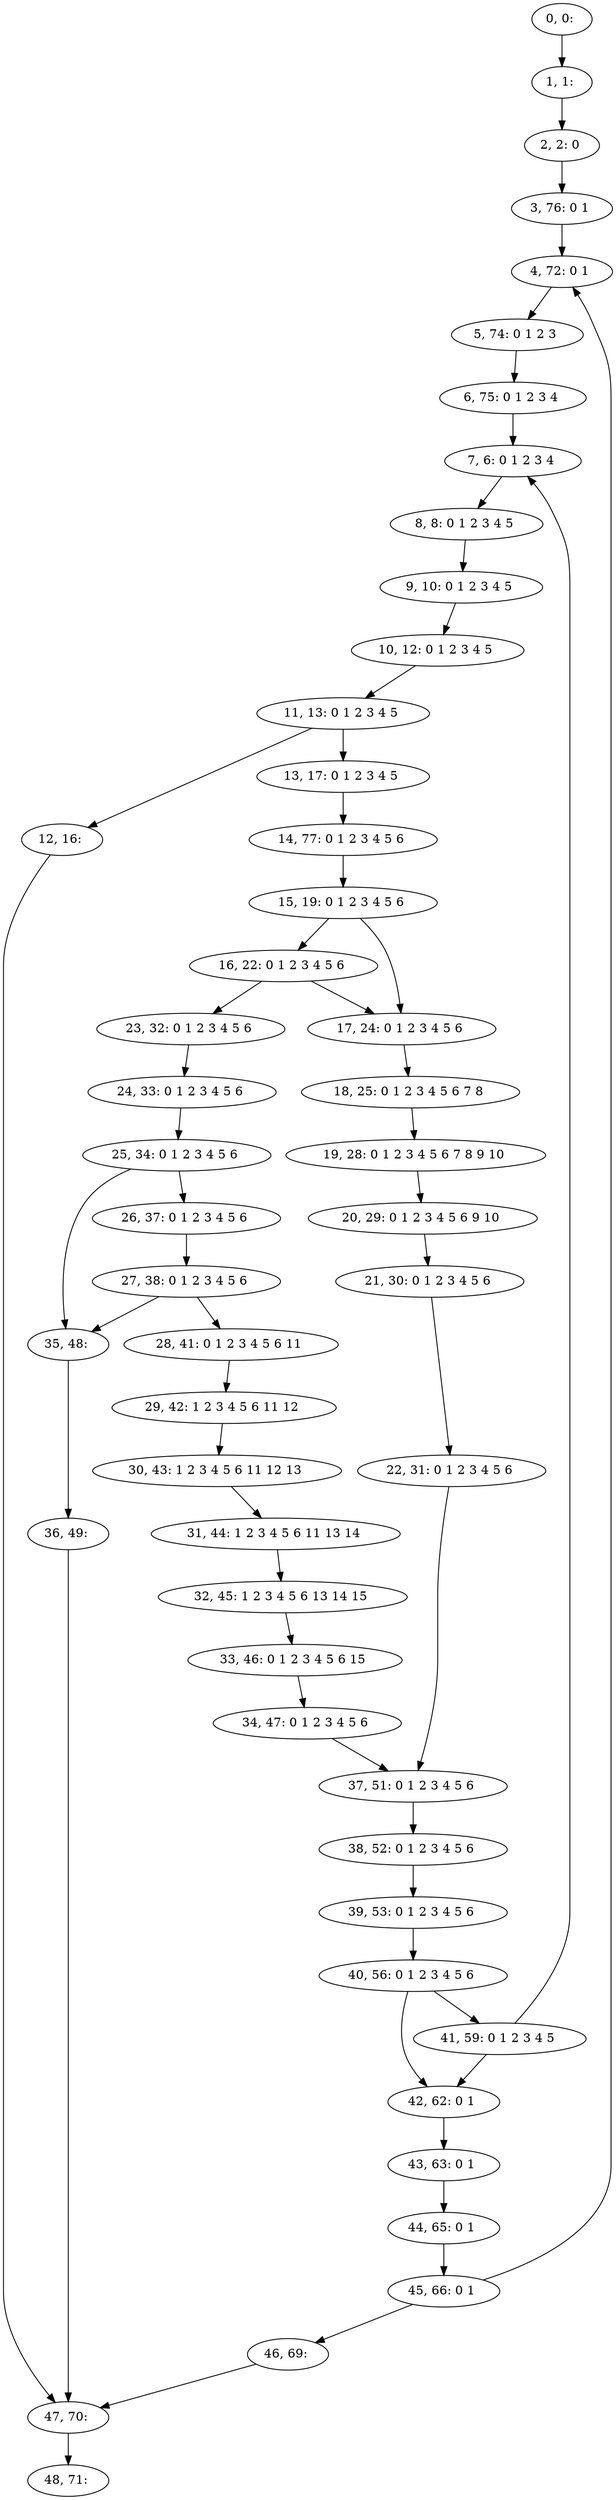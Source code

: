 digraph G {
0[label="0, 0: "];
1[label="1, 1: "];
2[label="2, 2: 0 "];
3[label="3, 76: 0 1 "];
4[label="4, 72: 0 1 "];
5[label="5, 74: 0 1 2 3 "];
6[label="6, 75: 0 1 2 3 4 "];
7[label="7, 6: 0 1 2 3 4 "];
8[label="8, 8: 0 1 2 3 4 5 "];
9[label="9, 10: 0 1 2 3 4 5 "];
10[label="10, 12: 0 1 2 3 4 5 "];
11[label="11, 13: 0 1 2 3 4 5 "];
12[label="12, 16: "];
13[label="13, 17: 0 1 2 3 4 5 "];
14[label="14, 77: 0 1 2 3 4 5 6 "];
15[label="15, 19: 0 1 2 3 4 5 6 "];
16[label="16, 22: 0 1 2 3 4 5 6 "];
17[label="17, 24: 0 1 2 3 4 5 6 "];
18[label="18, 25: 0 1 2 3 4 5 6 7 8 "];
19[label="19, 28: 0 1 2 3 4 5 6 7 8 9 10 "];
20[label="20, 29: 0 1 2 3 4 5 6 9 10 "];
21[label="21, 30: 0 1 2 3 4 5 6 "];
22[label="22, 31: 0 1 2 3 4 5 6 "];
23[label="23, 32: 0 1 2 3 4 5 6 "];
24[label="24, 33: 0 1 2 3 4 5 6 "];
25[label="25, 34: 0 1 2 3 4 5 6 "];
26[label="26, 37: 0 1 2 3 4 5 6 "];
27[label="27, 38: 0 1 2 3 4 5 6 "];
28[label="28, 41: 0 1 2 3 4 5 6 11 "];
29[label="29, 42: 1 2 3 4 5 6 11 12 "];
30[label="30, 43: 1 2 3 4 5 6 11 12 13 "];
31[label="31, 44: 1 2 3 4 5 6 11 13 14 "];
32[label="32, 45: 1 2 3 4 5 6 13 14 15 "];
33[label="33, 46: 0 1 2 3 4 5 6 15 "];
34[label="34, 47: 0 1 2 3 4 5 6 "];
35[label="35, 48: "];
36[label="36, 49: "];
37[label="37, 51: 0 1 2 3 4 5 6 "];
38[label="38, 52: 0 1 2 3 4 5 6 "];
39[label="39, 53: 0 1 2 3 4 5 6 "];
40[label="40, 56: 0 1 2 3 4 5 6 "];
41[label="41, 59: 0 1 2 3 4 5 "];
42[label="42, 62: 0 1 "];
43[label="43, 63: 0 1 "];
44[label="44, 65: 0 1 "];
45[label="45, 66: 0 1 "];
46[label="46, 69: "];
47[label="47, 70: "];
48[label="48, 71: "];
0->1 ;
1->2 ;
2->3 ;
3->4 ;
4->5 ;
5->6 ;
6->7 ;
7->8 ;
8->9 ;
9->10 ;
10->11 ;
11->12 ;
11->13 ;
12->47 ;
13->14 ;
14->15 ;
15->16 ;
15->17 ;
16->17 ;
16->23 ;
17->18 ;
18->19 ;
19->20 ;
20->21 ;
21->22 ;
22->37 ;
23->24 ;
24->25 ;
25->26 ;
25->35 ;
26->27 ;
27->28 ;
27->35 ;
28->29 ;
29->30 ;
30->31 ;
31->32 ;
32->33 ;
33->34 ;
34->37 ;
35->36 ;
36->47 ;
37->38 ;
38->39 ;
39->40 ;
40->41 ;
40->42 ;
41->42 ;
41->7 ;
42->43 ;
43->44 ;
44->45 ;
45->46 ;
45->4 ;
46->47 ;
47->48 ;
}
